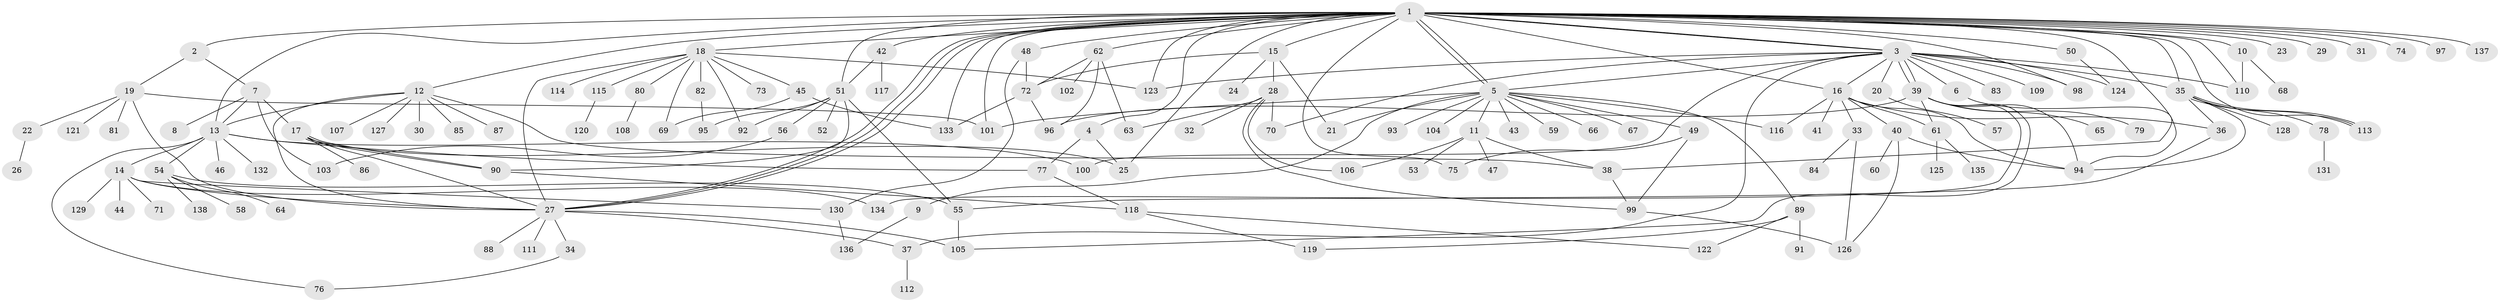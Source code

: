 // coarse degree distribution, {29: 0.010309278350515464, 3: 0.14432989690721648, 15: 0.010309278350515464, 14: 0.010309278350515464, 2: 0.20618556701030927, 4: 0.05154639175257732, 5: 0.061855670103092786, 8: 0.020618556701030927, 9: 0.010309278350515464, 6: 0.030927835051546393, 10: 0.020618556701030927, 1: 0.3917525773195876, 7: 0.030927835051546393}
// Generated by graph-tools (version 1.1) at 2025/50/03/04/25 22:50:30]
// undirected, 138 vertices, 209 edges
graph export_dot {
  node [color=gray90,style=filled];
  1;
  2;
  3;
  4;
  5;
  6;
  7;
  8;
  9;
  10;
  11;
  12;
  13;
  14;
  15;
  16;
  17;
  18;
  19;
  20;
  21;
  22;
  23;
  24;
  25;
  26;
  27;
  28;
  29;
  30;
  31;
  32;
  33;
  34;
  35;
  36;
  37;
  38;
  39;
  40;
  41;
  42;
  43;
  44;
  45;
  46;
  47;
  48;
  49;
  50;
  51;
  52;
  53;
  54;
  55;
  56;
  57;
  58;
  59;
  60;
  61;
  62;
  63;
  64;
  65;
  66;
  67;
  68;
  69;
  70;
  71;
  72;
  73;
  74;
  75;
  76;
  77;
  78;
  79;
  80;
  81;
  82;
  83;
  84;
  85;
  86;
  87;
  88;
  89;
  90;
  91;
  92;
  93;
  94;
  95;
  96;
  97;
  98;
  99;
  100;
  101;
  102;
  103;
  104;
  105;
  106;
  107;
  108;
  109;
  110;
  111;
  112;
  113;
  114;
  115;
  116;
  117;
  118;
  119;
  120;
  121;
  122;
  123;
  124;
  125;
  126;
  127;
  128;
  129;
  130;
  131;
  132;
  133;
  134;
  135;
  136;
  137;
  138;
  1 -- 2;
  1 -- 3;
  1 -- 3;
  1 -- 4;
  1 -- 5;
  1 -- 5;
  1 -- 10;
  1 -- 12;
  1 -- 13;
  1 -- 15;
  1 -- 16;
  1 -- 18;
  1 -- 23;
  1 -- 25;
  1 -- 27;
  1 -- 27;
  1 -- 27;
  1 -- 29;
  1 -- 31;
  1 -- 35;
  1 -- 42;
  1 -- 48;
  1 -- 50;
  1 -- 51;
  1 -- 62;
  1 -- 74;
  1 -- 75;
  1 -- 94;
  1 -- 97;
  1 -- 98;
  1 -- 101;
  1 -- 110;
  1 -- 113;
  1 -- 123;
  1 -- 133;
  1 -- 137;
  2 -- 7;
  2 -- 19;
  3 -- 5;
  3 -- 6;
  3 -- 16;
  3 -- 20;
  3 -- 35;
  3 -- 37;
  3 -- 39;
  3 -- 39;
  3 -- 70;
  3 -- 83;
  3 -- 98;
  3 -- 100;
  3 -- 109;
  3 -- 110;
  3 -- 123;
  3 -- 124;
  4 -- 25;
  4 -- 77;
  5 -- 9;
  5 -- 11;
  5 -- 21;
  5 -- 43;
  5 -- 49;
  5 -- 59;
  5 -- 66;
  5 -- 67;
  5 -- 89;
  5 -- 93;
  5 -- 101;
  5 -- 104;
  5 -- 116;
  6 -- 38;
  7 -- 8;
  7 -- 13;
  7 -- 17;
  7 -- 103;
  9 -- 136;
  10 -- 68;
  10 -- 110;
  11 -- 38;
  11 -- 47;
  11 -- 53;
  11 -- 106;
  12 -- 13;
  12 -- 27;
  12 -- 30;
  12 -- 38;
  12 -- 85;
  12 -- 87;
  12 -- 107;
  12 -- 127;
  13 -- 14;
  13 -- 46;
  13 -- 54;
  13 -- 76;
  13 -- 77;
  13 -- 100;
  13 -- 132;
  14 -- 27;
  14 -- 44;
  14 -- 71;
  14 -- 129;
  14 -- 130;
  14 -- 134;
  15 -- 21;
  15 -- 24;
  15 -- 28;
  15 -- 72;
  16 -- 33;
  16 -- 36;
  16 -- 40;
  16 -- 41;
  16 -- 61;
  16 -- 94;
  16 -- 116;
  17 -- 25;
  17 -- 27;
  17 -- 86;
  17 -- 90;
  17 -- 90;
  18 -- 27;
  18 -- 45;
  18 -- 69;
  18 -- 73;
  18 -- 80;
  18 -- 82;
  18 -- 92;
  18 -- 114;
  18 -- 115;
  18 -- 123;
  19 -- 22;
  19 -- 27;
  19 -- 81;
  19 -- 101;
  19 -- 121;
  20 -- 57;
  22 -- 26;
  27 -- 34;
  27 -- 37;
  27 -- 88;
  27 -- 105;
  27 -- 111;
  28 -- 32;
  28 -- 63;
  28 -- 70;
  28 -- 99;
  28 -- 106;
  33 -- 84;
  33 -- 126;
  34 -- 76;
  35 -- 36;
  35 -- 78;
  35 -- 94;
  35 -- 113;
  35 -- 113;
  35 -- 128;
  36 -- 55;
  37 -- 112;
  38 -- 99;
  39 -- 61;
  39 -- 65;
  39 -- 79;
  39 -- 94;
  39 -- 96;
  39 -- 105;
  39 -- 134;
  40 -- 60;
  40 -- 94;
  40 -- 126;
  42 -- 51;
  42 -- 117;
  45 -- 69;
  45 -- 133;
  48 -- 72;
  48 -- 130;
  49 -- 75;
  49 -- 99;
  50 -- 124;
  51 -- 52;
  51 -- 55;
  51 -- 56;
  51 -- 90;
  51 -- 92;
  51 -- 95;
  54 -- 55;
  54 -- 58;
  54 -- 64;
  54 -- 138;
  55 -- 105;
  56 -- 103;
  61 -- 125;
  61 -- 135;
  62 -- 63;
  62 -- 72;
  62 -- 96;
  62 -- 102;
  72 -- 96;
  72 -- 133;
  77 -- 118;
  78 -- 131;
  80 -- 108;
  82 -- 95;
  89 -- 91;
  89 -- 119;
  89 -- 122;
  90 -- 118;
  99 -- 126;
  115 -- 120;
  118 -- 119;
  118 -- 122;
  130 -- 136;
}
